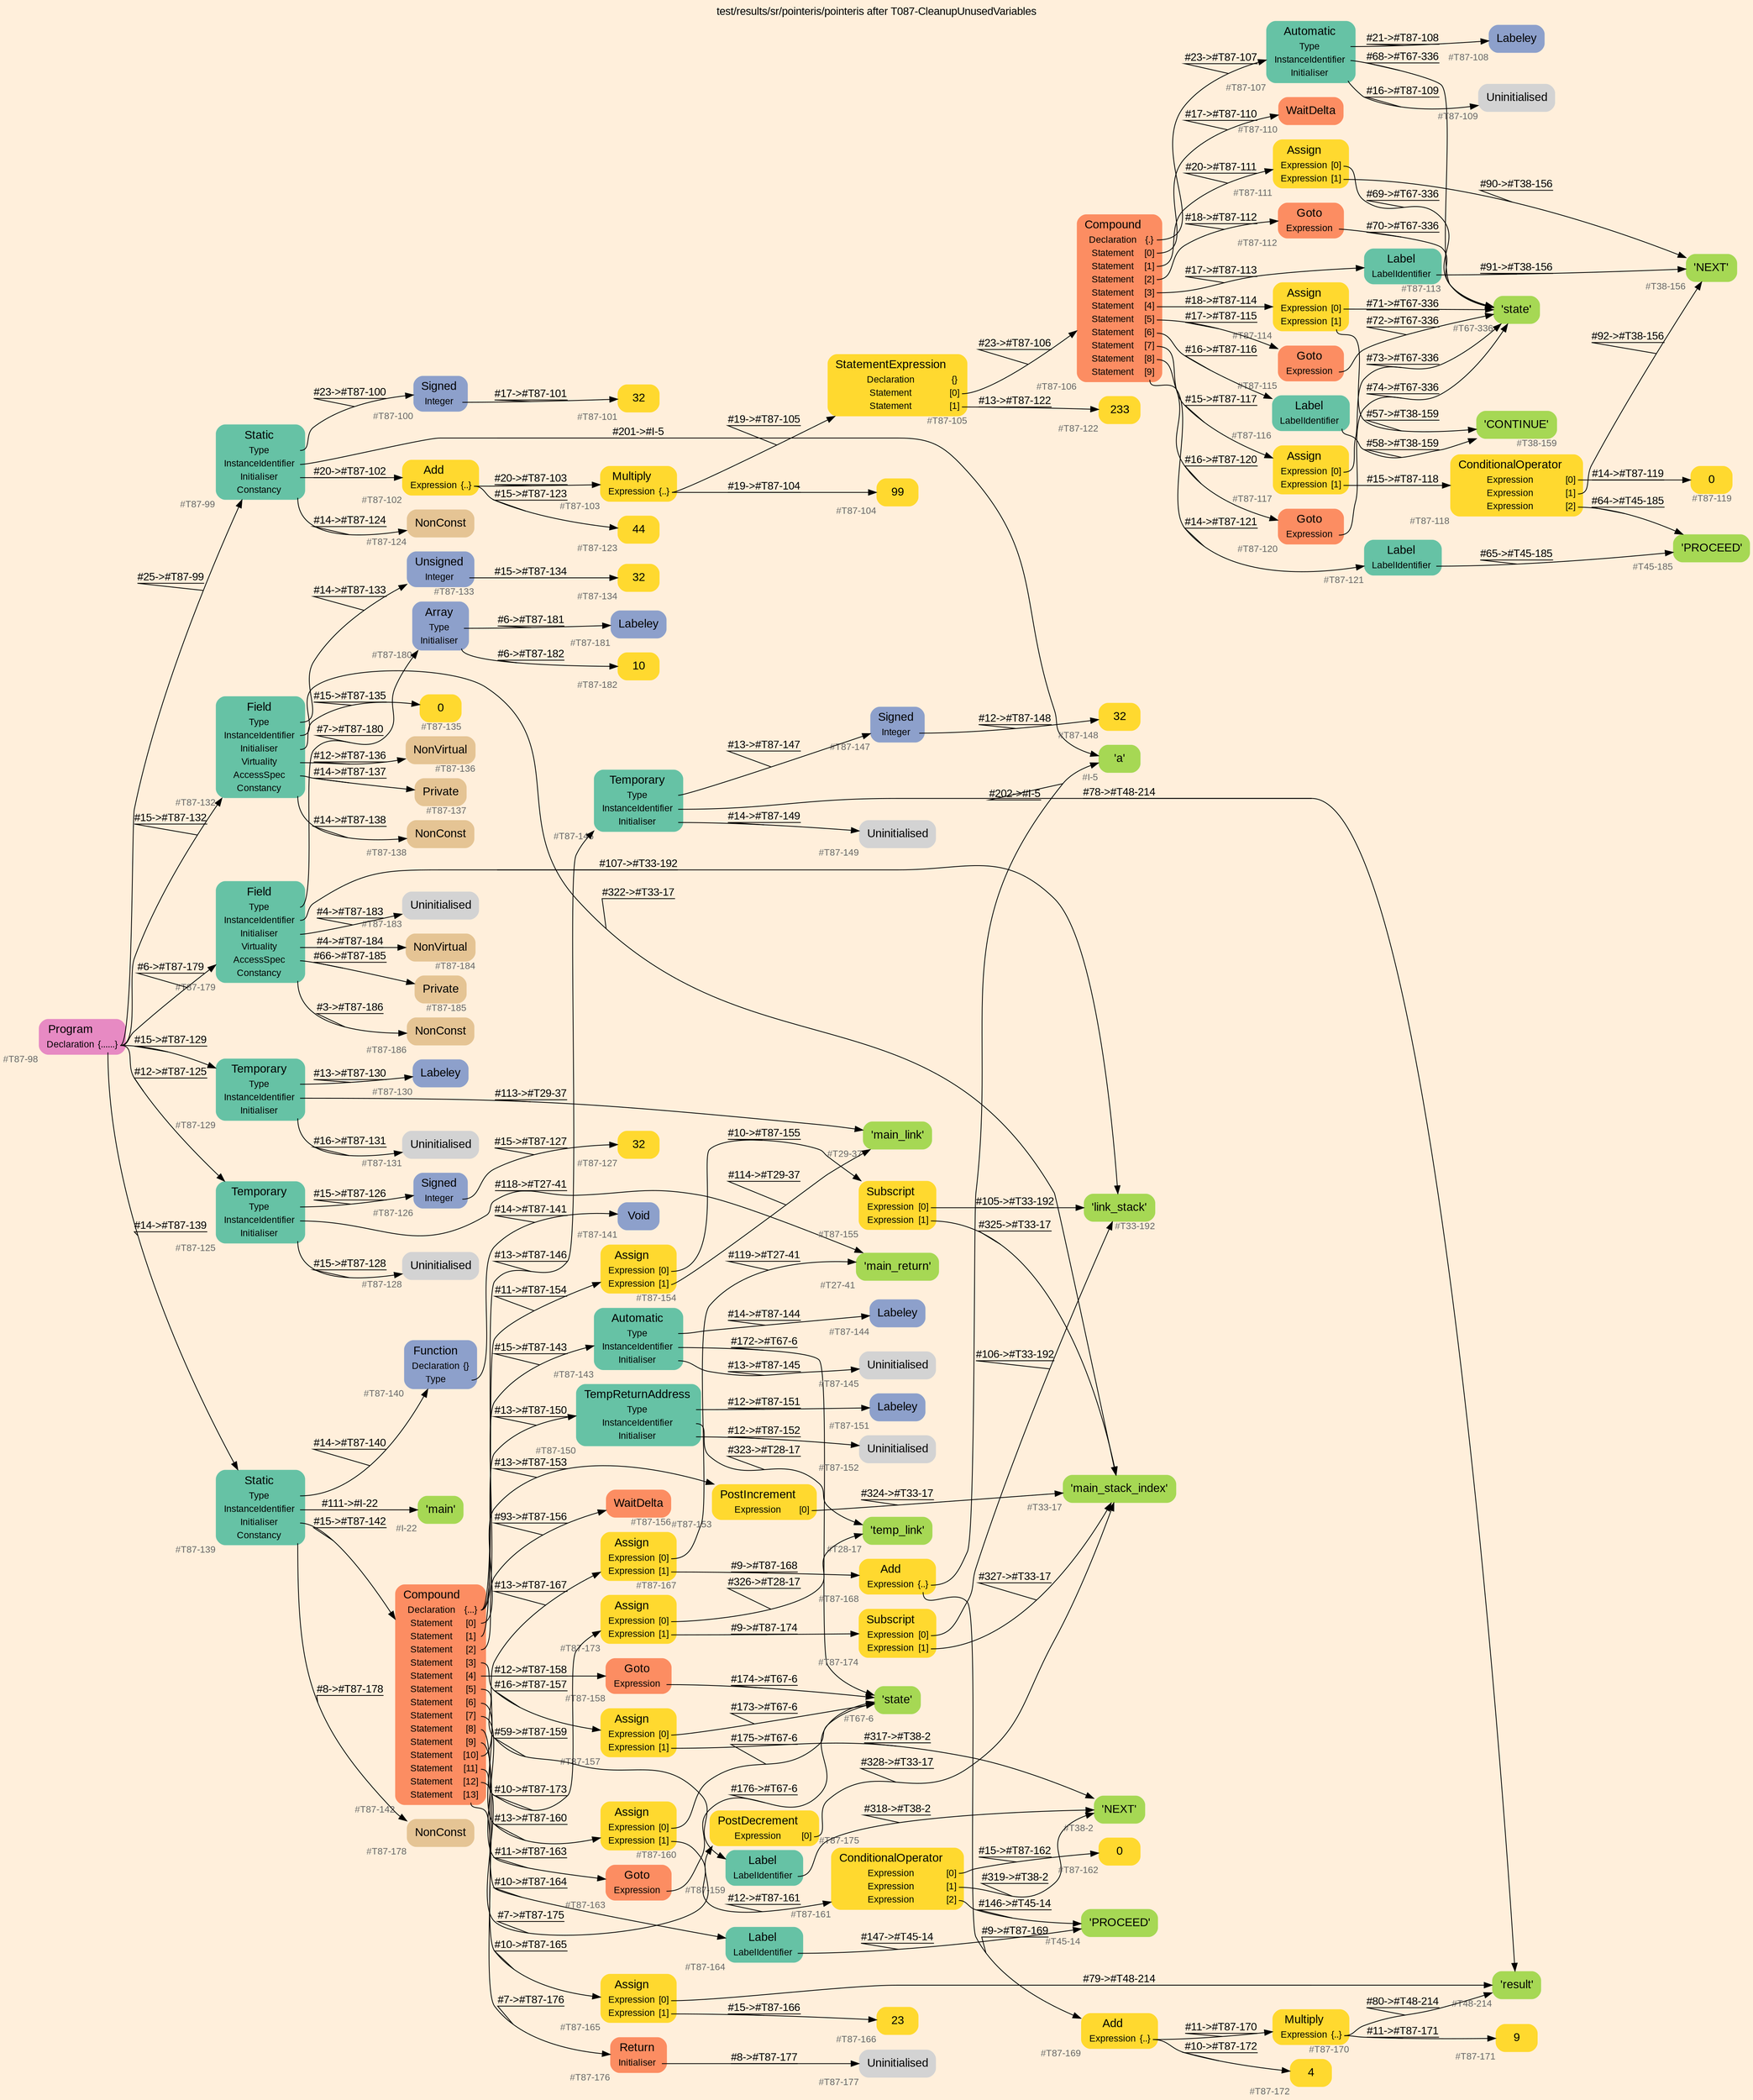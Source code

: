digraph "test/results/sr/pointeris/pointeris after T087-CleanupUnusedVariables" {
label = "test/results/sr/pointeris/pointeris after T087-CleanupUnusedVariables"
labelloc = t
graph [
    rankdir = "LR"
    ranksep = 0.3
    bgcolor = antiquewhite1
    color = black
    fontcolor = black
    fontname = "Arial"
];
node [
    fontname = "Arial"
];
edge [
    fontname = "Arial"
];

// -------------------- node figure --------------------
// -------- block #T87-98 ----------
"#T87-98" [
    fillcolor = "/set28/4"
    xlabel = "#T87-98"
    fontsize = "12"
    fontcolor = grey40
    shape = "plaintext"
    label = <<TABLE BORDER="0" CELLBORDER="0" CELLSPACING="0">
     <TR><TD><FONT COLOR="black" POINT-SIZE="15">Program</FONT></TD></TR>
     <TR><TD><FONT COLOR="black" POINT-SIZE="12">Declaration</FONT></TD><TD PORT="port0"><FONT COLOR="black" POINT-SIZE="12">{......}</FONT></TD></TR>
    </TABLE>>
    style = "rounded,filled"
];

// -------- block #T87-99 ----------
"#T87-99" [
    fillcolor = "/set28/1"
    xlabel = "#T87-99"
    fontsize = "12"
    fontcolor = grey40
    shape = "plaintext"
    label = <<TABLE BORDER="0" CELLBORDER="0" CELLSPACING="0">
     <TR><TD><FONT COLOR="black" POINT-SIZE="15">Static</FONT></TD></TR>
     <TR><TD><FONT COLOR="black" POINT-SIZE="12">Type</FONT></TD><TD PORT="port0"></TD></TR>
     <TR><TD><FONT COLOR="black" POINT-SIZE="12">InstanceIdentifier</FONT></TD><TD PORT="port1"></TD></TR>
     <TR><TD><FONT COLOR="black" POINT-SIZE="12">Initialiser</FONT></TD><TD PORT="port2"></TD></TR>
     <TR><TD><FONT COLOR="black" POINT-SIZE="12">Constancy</FONT></TD><TD PORT="port3"></TD></TR>
    </TABLE>>
    style = "rounded,filled"
];

// -------- block #T87-100 ----------
"#T87-100" [
    fillcolor = "/set28/3"
    xlabel = "#T87-100"
    fontsize = "12"
    fontcolor = grey40
    shape = "plaintext"
    label = <<TABLE BORDER="0" CELLBORDER="0" CELLSPACING="0">
     <TR><TD><FONT COLOR="black" POINT-SIZE="15">Signed</FONT></TD></TR>
     <TR><TD><FONT COLOR="black" POINT-SIZE="12">Integer</FONT></TD><TD PORT="port0"></TD></TR>
    </TABLE>>
    style = "rounded,filled"
];

// -------- block #T87-101 ----------
"#T87-101" [
    fillcolor = "/set28/6"
    xlabel = "#T87-101"
    fontsize = "12"
    fontcolor = grey40
    shape = "plaintext"
    label = <<TABLE BORDER="0" CELLBORDER="0" CELLSPACING="0">
     <TR><TD><FONT COLOR="black" POINT-SIZE="15">32</FONT></TD></TR>
    </TABLE>>
    style = "rounded,filled"
];

// -------- block #I-5 ----------
"#I-5" [
    fillcolor = "/set28/5"
    xlabel = "#I-5"
    fontsize = "12"
    fontcolor = grey40
    shape = "plaintext"
    label = <<TABLE BORDER="0" CELLBORDER="0" CELLSPACING="0">
     <TR><TD><FONT COLOR="black" POINT-SIZE="15">'a'</FONT></TD></TR>
    </TABLE>>
    style = "rounded,filled"
];

// -------- block #T87-102 ----------
"#T87-102" [
    fillcolor = "/set28/6"
    xlabel = "#T87-102"
    fontsize = "12"
    fontcolor = grey40
    shape = "plaintext"
    label = <<TABLE BORDER="0" CELLBORDER="0" CELLSPACING="0">
     <TR><TD><FONT COLOR="black" POINT-SIZE="15">Add</FONT></TD></TR>
     <TR><TD><FONT COLOR="black" POINT-SIZE="12">Expression</FONT></TD><TD PORT="port0"><FONT COLOR="black" POINT-SIZE="12">{..}</FONT></TD></TR>
    </TABLE>>
    style = "rounded,filled"
];

// -------- block #T87-103 ----------
"#T87-103" [
    fillcolor = "/set28/6"
    xlabel = "#T87-103"
    fontsize = "12"
    fontcolor = grey40
    shape = "plaintext"
    label = <<TABLE BORDER="0" CELLBORDER="0" CELLSPACING="0">
     <TR><TD><FONT COLOR="black" POINT-SIZE="15">Multiply</FONT></TD></TR>
     <TR><TD><FONT COLOR="black" POINT-SIZE="12">Expression</FONT></TD><TD PORT="port0"><FONT COLOR="black" POINT-SIZE="12">{..}</FONT></TD></TR>
    </TABLE>>
    style = "rounded,filled"
];

// -------- block #T87-104 ----------
"#T87-104" [
    fillcolor = "/set28/6"
    xlabel = "#T87-104"
    fontsize = "12"
    fontcolor = grey40
    shape = "plaintext"
    label = <<TABLE BORDER="0" CELLBORDER="0" CELLSPACING="0">
     <TR><TD><FONT COLOR="black" POINT-SIZE="15">99</FONT></TD></TR>
    </TABLE>>
    style = "rounded,filled"
];

// -------- block #T87-105 ----------
"#T87-105" [
    fillcolor = "/set28/6"
    xlabel = "#T87-105"
    fontsize = "12"
    fontcolor = grey40
    shape = "plaintext"
    label = <<TABLE BORDER="0" CELLBORDER="0" CELLSPACING="0">
     <TR><TD><FONT COLOR="black" POINT-SIZE="15">StatementExpression</FONT></TD></TR>
     <TR><TD><FONT COLOR="black" POINT-SIZE="12">Declaration</FONT></TD><TD PORT="port0"><FONT COLOR="black" POINT-SIZE="12">{}</FONT></TD></TR>
     <TR><TD><FONT COLOR="black" POINT-SIZE="12">Statement</FONT></TD><TD PORT="port1"><FONT COLOR="black" POINT-SIZE="12">[0]</FONT></TD></TR>
     <TR><TD><FONT COLOR="black" POINT-SIZE="12">Statement</FONT></TD><TD PORT="port2"><FONT COLOR="black" POINT-SIZE="12">[1]</FONT></TD></TR>
    </TABLE>>
    style = "rounded,filled"
];

// -------- block #T87-106 ----------
"#T87-106" [
    fillcolor = "/set28/2"
    xlabel = "#T87-106"
    fontsize = "12"
    fontcolor = grey40
    shape = "plaintext"
    label = <<TABLE BORDER="0" CELLBORDER="0" CELLSPACING="0">
     <TR><TD><FONT COLOR="black" POINT-SIZE="15">Compound</FONT></TD></TR>
     <TR><TD><FONT COLOR="black" POINT-SIZE="12">Declaration</FONT></TD><TD PORT="port0"><FONT COLOR="black" POINT-SIZE="12">{.}</FONT></TD></TR>
     <TR><TD><FONT COLOR="black" POINT-SIZE="12">Statement</FONT></TD><TD PORT="port1"><FONT COLOR="black" POINT-SIZE="12">[0]</FONT></TD></TR>
     <TR><TD><FONT COLOR="black" POINT-SIZE="12">Statement</FONT></TD><TD PORT="port2"><FONT COLOR="black" POINT-SIZE="12">[1]</FONT></TD></TR>
     <TR><TD><FONT COLOR="black" POINT-SIZE="12">Statement</FONT></TD><TD PORT="port3"><FONT COLOR="black" POINT-SIZE="12">[2]</FONT></TD></TR>
     <TR><TD><FONT COLOR="black" POINT-SIZE="12">Statement</FONT></TD><TD PORT="port4"><FONT COLOR="black" POINT-SIZE="12">[3]</FONT></TD></TR>
     <TR><TD><FONT COLOR="black" POINT-SIZE="12">Statement</FONT></TD><TD PORT="port5"><FONT COLOR="black" POINT-SIZE="12">[4]</FONT></TD></TR>
     <TR><TD><FONT COLOR="black" POINT-SIZE="12">Statement</FONT></TD><TD PORT="port6"><FONT COLOR="black" POINT-SIZE="12">[5]</FONT></TD></TR>
     <TR><TD><FONT COLOR="black" POINT-SIZE="12">Statement</FONT></TD><TD PORT="port7"><FONT COLOR="black" POINT-SIZE="12">[6]</FONT></TD></TR>
     <TR><TD><FONT COLOR="black" POINT-SIZE="12">Statement</FONT></TD><TD PORT="port8"><FONT COLOR="black" POINT-SIZE="12">[7]</FONT></TD></TR>
     <TR><TD><FONT COLOR="black" POINT-SIZE="12">Statement</FONT></TD><TD PORT="port9"><FONT COLOR="black" POINT-SIZE="12">[8]</FONT></TD></TR>
     <TR><TD><FONT COLOR="black" POINT-SIZE="12">Statement</FONT></TD><TD PORT="port10"><FONT COLOR="black" POINT-SIZE="12">[9]</FONT></TD></TR>
    </TABLE>>
    style = "rounded,filled"
];

// -------- block #T87-107 ----------
"#T87-107" [
    fillcolor = "/set28/1"
    xlabel = "#T87-107"
    fontsize = "12"
    fontcolor = grey40
    shape = "plaintext"
    label = <<TABLE BORDER="0" CELLBORDER="0" CELLSPACING="0">
     <TR><TD><FONT COLOR="black" POINT-SIZE="15">Automatic</FONT></TD></TR>
     <TR><TD><FONT COLOR="black" POINT-SIZE="12">Type</FONT></TD><TD PORT="port0"></TD></TR>
     <TR><TD><FONT COLOR="black" POINT-SIZE="12">InstanceIdentifier</FONT></TD><TD PORT="port1"></TD></TR>
     <TR><TD><FONT COLOR="black" POINT-SIZE="12">Initialiser</FONT></TD><TD PORT="port2"></TD></TR>
    </TABLE>>
    style = "rounded,filled"
];

// -------- block #T87-108 ----------
"#T87-108" [
    fillcolor = "/set28/3"
    xlabel = "#T87-108"
    fontsize = "12"
    fontcolor = grey40
    shape = "plaintext"
    label = <<TABLE BORDER="0" CELLBORDER="0" CELLSPACING="0">
     <TR><TD><FONT COLOR="black" POINT-SIZE="15">Labeley</FONT></TD></TR>
    </TABLE>>
    style = "rounded,filled"
];

// -------- block #T67-336 ----------
"#T67-336" [
    fillcolor = "/set28/5"
    xlabel = "#T67-336"
    fontsize = "12"
    fontcolor = grey40
    shape = "plaintext"
    label = <<TABLE BORDER="0" CELLBORDER="0" CELLSPACING="0">
     <TR><TD><FONT COLOR="black" POINT-SIZE="15">'state'</FONT></TD></TR>
    </TABLE>>
    style = "rounded,filled"
];

// -------- block #T87-109 ----------
"#T87-109" [
    xlabel = "#T87-109"
    fontsize = "12"
    fontcolor = grey40
    shape = "plaintext"
    label = <<TABLE BORDER="0" CELLBORDER="0" CELLSPACING="0">
     <TR><TD><FONT COLOR="black" POINT-SIZE="15">Uninitialised</FONT></TD></TR>
    </TABLE>>
    style = "rounded,filled"
];

// -------- block #T87-110 ----------
"#T87-110" [
    fillcolor = "/set28/2"
    xlabel = "#T87-110"
    fontsize = "12"
    fontcolor = grey40
    shape = "plaintext"
    label = <<TABLE BORDER="0" CELLBORDER="0" CELLSPACING="0">
     <TR><TD><FONT COLOR="black" POINT-SIZE="15">WaitDelta</FONT></TD></TR>
    </TABLE>>
    style = "rounded,filled"
];

// -------- block #T87-111 ----------
"#T87-111" [
    fillcolor = "/set28/6"
    xlabel = "#T87-111"
    fontsize = "12"
    fontcolor = grey40
    shape = "plaintext"
    label = <<TABLE BORDER="0" CELLBORDER="0" CELLSPACING="0">
     <TR><TD><FONT COLOR="black" POINT-SIZE="15">Assign</FONT></TD></TR>
     <TR><TD><FONT COLOR="black" POINT-SIZE="12">Expression</FONT></TD><TD PORT="port0"><FONT COLOR="black" POINT-SIZE="12">[0]</FONT></TD></TR>
     <TR><TD><FONT COLOR="black" POINT-SIZE="12">Expression</FONT></TD><TD PORT="port1"><FONT COLOR="black" POINT-SIZE="12">[1]</FONT></TD></TR>
    </TABLE>>
    style = "rounded,filled"
];

// -------- block #T38-156 ----------
"#T38-156" [
    fillcolor = "/set28/5"
    xlabel = "#T38-156"
    fontsize = "12"
    fontcolor = grey40
    shape = "plaintext"
    label = <<TABLE BORDER="0" CELLBORDER="0" CELLSPACING="0">
     <TR><TD><FONT COLOR="black" POINT-SIZE="15">'NEXT'</FONT></TD></TR>
    </TABLE>>
    style = "rounded,filled"
];

// -------- block #T87-112 ----------
"#T87-112" [
    fillcolor = "/set28/2"
    xlabel = "#T87-112"
    fontsize = "12"
    fontcolor = grey40
    shape = "plaintext"
    label = <<TABLE BORDER="0" CELLBORDER="0" CELLSPACING="0">
     <TR><TD><FONT COLOR="black" POINT-SIZE="15">Goto</FONT></TD></TR>
     <TR><TD><FONT COLOR="black" POINT-SIZE="12">Expression</FONT></TD><TD PORT="port0"></TD></TR>
    </TABLE>>
    style = "rounded,filled"
];

// -------- block #T87-113 ----------
"#T87-113" [
    fillcolor = "/set28/1"
    xlabel = "#T87-113"
    fontsize = "12"
    fontcolor = grey40
    shape = "plaintext"
    label = <<TABLE BORDER="0" CELLBORDER="0" CELLSPACING="0">
     <TR><TD><FONT COLOR="black" POINT-SIZE="15">Label</FONT></TD></TR>
     <TR><TD><FONT COLOR="black" POINT-SIZE="12">LabelIdentifier</FONT></TD><TD PORT="port0"></TD></TR>
    </TABLE>>
    style = "rounded,filled"
];

// -------- block #T87-114 ----------
"#T87-114" [
    fillcolor = "/set28/6"
    xlabel = "#T87-114"
    fontsize = "12"
    fontcolor = grey40
    shape = "plaintext"
    label = <<TABLE BORDER="0" CELLBORDER="0" CELLSPACING="0">
     <TR><TD><FONT COLOR="black" POINT-SIZE="15">Assign</FONT></TD></TR>
     <TR><TD><FONT COLOR="black" POINT-SIZE="12">Expression</FONT></TD><TD PORT="port0"><FONT COLOR="black" POINT-SIZE="12">[0]</FONT></TD></TR>
     <TR><TD><FONT COLOR="black" POINT-SIZE="12">Expression</FONT></TD><TD PORT="port1"><FONT COLOR="black" POINT-SIZE="12">[1]</FONT></TD></TR>
    </TABLE>>
    style = "rounded,filled"
];

// -------- block #T38-159 ----------
"#T38-159" [
    fillcolor = "/set28/5"
    xlabel = "#T38-159"
    fontsize = "12"
    fontcolor = grey40
    shape = "plaintext"
    label = <<TABLE BORDER="0" CELLBORDER="0" CELLSPACING="0">
     <TR><TD><FONT COLOR="black" POINT-SIZE="15">'CONTINUE'</FONT></TD></TR>
    </TABLE>>
    style = "rounded,filled"
];

// -------- block #T87-115 ----------
"#T87-115" [
    fillcolor = "/set28/2"
    xlabel = "#T87-115"
    fontsize = "12"
    fontcolor = grey40
    shape = "plaintext"
    label = <<TABLE BORDER="0" CELLBORDER="0" CELLSPACING="0">
     <TR><TD><FONT COLOR="black" POINT-SIZE="15">Goto</FONT></TD></TR>
     <TR><TD><FONT COLOR="black" POINT-SIZE="12">Expression</FONT></TD><TD PORT="port0"></TD></TR>
    </TABLE>>
    style = "rounded,filled"
];

// -------- block #T87-116 ----------
"#T87-116" [
    fillcolor = "/set28/1"
    xlabel = "#T87-116"
    fontsize = "12"
    fontcolor = grey40
    shape = "plaintext"
    label = <<TABLE BORDER="0" CELLBORDER="0" CELLSPACING="0">
     <TR><TD><FONT COLOR="black" POINT-SIZE="15">Label</FONT></TD></TR>
     <TR><TD><FONT COLOR="black" POINT-SIZE="12">LabelIdentifier</FONT></TD><TD PORT="port0"></TD></TR>
    </TABLE>>
    style = "rounded,filled"
];

// -------- block #T87-117 ----------
"#T87-117" [
    fillcolor = "/set28/6"
    xlabel = "#T87-117"
    fontsize = "12"
    fontcolor = grey40
    shape = "plaintext"
    label = <<TABLE BORDER="0" CELLBORDER="0" CELLSPACING="0">
     <TR><TD><FONT COLOR="black" POINT-SIZE="15">Assign</FONT></TD></TR>
     <TR><TD><FONT COLOR="black" POINT-SIZE="12">Expression</FONT></TD><TD PORT="port0"><FONT COLOR="black" POINT-SIZE="12">[0]</FONT></TD></TR>
     <TR><TD><FONT COLOR="black" POINT-SIZE="12">Expression</FONT></TD><TD PORT="port1"><FONT COLOR="black" POINT-SIZE="12">[1]</FONT></TD></TR>
    </TABLE>>
    style = "rounded,filled"
];

// -------- block #T87-118 ----------
"#T87-118" [
    fillcolor = "/set28/6"
    xlabel = "#T87-118"
    fontsize = "12"
    fontcolor = grey40
    shape = "plaintext"
    label = <<TABLE BORDER="0" CELLBORDER="0" CELLSPACING="0">
     <TR><TD><FONT COLOR="black" POINT-SIZE="15">ConditionalOperator</FONT></TD></TR>
     <TR><TD><FONT COLOR="black" POINT-SIZE="12">Expression</FONT></TD><TD PORT="port0"><FONT COLOR="black" POINT-SIZE="12">[0]</FONT></TD></TR>
     <TR><TD><FONT COLOR="black" POINT-SIZE="12">Expression</FONT></TD><TD PORT="port1"><FONT COLOR="black" POINT-SIZE="12">[1]</FONT></TD></TR>
     <TR><TD><FONT COLOR="black" POINT-SIZE="12">Expression</FONT></TD><TD PORT="port2"><FONT COLOR="black" POINT-SIZE="12">[2]</FONT></TD></TR>
    </TABLE>>
    style = "rounded,filled"
];

// -------- block #T87-119 ----------
"#T87-119" [
    fillcolor = "/set28/6"
    xlabel = "#T87-119"
    fontsize = "12"
    fontcolor = grey40
    shape = "plaintext"
    label = <<TABLE BORDER="0" CELLBORDER="0" CELLSPACING="0">
     <TR><TD><FONT COLOR="black" POINT-SIZE="15">0</FONT></TD></TR>
    </TABLE>>
    style = "rounded,filled"
];

// -------- block #T45-185 ----------
"#T45-185" [
    fillcolor = "/set28/5"
    xlabel = "#T45-185"
    fontsize = "12"
    fontcolor = grey40
    shape = "plaintext"
    label = <<TABLE BORDER="0" CELLBORDER="0" CELLSPACING="0">
     <TR><TD><FONT COLOR="black" POINT-SIZE="15">'PROCEED'</FONT></TD></TR>
    </TABLE>>
    style = "rounded,filled"
];

// -------- block #T87-120 ----------
"#T87-120" [
    fillcolor = "/set28/2"
    xlabel = "#T87-120"
    fontsize = "12"
    fontcolor = grey40
    shape = "plaintext"
    label = <<TABLE BORDER="0" CELLBORDER="0" CELLSPACING="0">
     <TR><TD><FONT COLOR="black" POINT-SIZE="15">Goto</FONT></TD></TR>
     <TR><TD><FONT COLOR="black" POINT-SIZE="12">Expression</FONT></TD><TD PORT="port0"></TD></TR>
    </TABLE>>
    style = "rounded,filled"
];

// -------- block #T87-121 ----------
"#T87-121" [
    fillcolor = "/set28/1"
    xlabel = "#T87-121"
    fontsize = "12"
    fontcolor = grey40
    shape = "plaintext"
    label = <<TABLE BORDER="0" CELLBORDER="0" CELLSPACING="0">
     <TR><TD><FONT COLOR="black" POINT-SIZE="15">Label</FONT></TD></TR>
     <TR><TD><FONT COLOR="black" POINT-SIZE="12">LabelIdentifier</FONT></TD><TD PORT="port0"></TD></TR>
    </TABLE>>
    style = "rounded,filled"
];

// -------- block #T87-122 ----------
"#T87-122" [
    fillcolor = "/set28/6"
    xlabel = "#T87-122"
    fontsize = "12"
    fontcolor = grey40
    shape = "plaintext"
    label = <<TABLE BORDER="0" CELLBORDER="0" CELLSPACING="0">
     <TR><TD><FONT COLOR="black" POINT-SIZE="15">233</FONT></TD></TR>
    </TABLE>>
    style = "rounded,filled"
];

// -------- block #T87-123 ----------
"#T87-123" [
    fillcolor = "/set28/6"
    xlabel = "#T87-123"
    fontsize = "12"
    fontcolor = grey40
    shape = "plaintext"
    label = <<TABLE BORDER="0" CELLBORDER="0" CELLSPACING="0">
     <TR><TD><FONT COLOR="black" POINT-SIZE="15">44</FONT></TD></TR>
    </TABLE>>
    style = "rounded,filled"
];

// -------- block #T87-124 ----------
"#T87-124" [
    fillcolor = "/set28/7"
    xlabel = "#T87-124"
    fontsize = "12"
    fontcolor = grey40
    shape = "plaintext"
    label = <<TABLE BORDER="0" CELLBORDER="0" CELLSPACING="0">
     <TR><TD><FONT COLOR="black" POINT-SIZE="15">NonConst</FONT></TD></TR>
    </TABLE>>
    style = "rounded,filled"
];

// -------- block #T87-125 ----------
"#T87-125" [
    fillcolor = "/set28/1"
    xlabel = "#T87-125"
    fontsize = "12"
    fontcolor = grey40
    shape = "plaintext"
    label = <<TABLE BORDER="0" CELLBORDER="0" CELLSPACING="0">
     <TR><TD><FONT COLOR="black" POINT-SIZE="15">Temporary</FONT></TD></TR>
     <TR><TD><FONT COLOR="black" POINT-SIZE="12">Type</FONT></TD><TD PORT="port0"></TD></TR>
     <TR><TD><FONT COLOR="black" POINT-SIZE="12">InstanceIdentifier</FONT></TD><TD PORT="port1"></TD></TR>
     <TR><TD><FONT COLOR="black" POINT-SIZE="12">Initialiser</FONT></TD><TD PORT="port2"></TD></TR>
    </TABLE>>
    style = "rounded,filled"
];

// -------- block #T87-126 ----------
"#T87-126" [
    fillcolor = "/set28/3"
    xlabel = "#T87-126"
    fontsize = "12"
    fontcolor = grey40
    shape = "plaintext"
    label = <<TABLE BORDER="0" CELLBORDER="0" CELLSPACING="0">
     <TR><TD><FONT COLOR="black" POINT-SIZE="15">Signed</FONT></TD></TR>
     <TR><TD><FONT COLOR="black" POINT-SIZE="12">Integer</FONT></TD><TD PORT="port0"></TD></TR>
    </TABLE>>
    style = "rounded,filled"
];

// -------- block #T87-127 ----------
"#T87-127" [
    fillcolor = "/set28/6"
    xlabel = "#T87-127"
    fontsize = "12"
    fontcolor = grey40
    shape = "plaintext"
    label = <<TABLE BORDER="0" CELLBORDER="0" CELLSPACING="0">
     <TR><TD><FONT COLOR="black" POINT-SIZE="15">32</FONT></TD></TR>
    </TABLE>>
    style = "rounded,filled"
];

// -------- block #T27-41 ----------
"#T27-41" [
    fillcolor = "/set28/5"
    xlabel = "#T27-41"
    fontsize = "12"
    fontcolor = grey40
    shape = "plaintext"
    label = <<TABLE BORDER="0" CELLBORDER="0" CELLSPACING="0">
     <TR><TD><FONT COLOR="black" POINT-SIZE="15">'main_return'</FONT></TD></TR>
    </TABLE>>
    style = "rounded,filled"
];

// -------- block #T87-128 ----------
"#T87-128" [
    xlabel = "#T87-128"
    fontsize = "12"
    fontcolor = grey40
    shape = "plaintext"
    label = <<TABLE BORDER="0" CELLBORDER="0" CELLSPACING="0">
     <TR><TD><FONT COLOR="black" POINT-SIZE="15">Uninitialised</FONT></TD></TR>
    </TABLE>>
    style = "rounded,filled"
];

// -------- block #T87-129 ----------
"#T87-129" [
    fillcolor = "/set28/1"
    xlabel = "#T87-129"
    fontsize = "12"
    fontcolor = grey40
    shape = "plaintext"
    label = <<TABLE BORDER="0" CELLBORDER="0" CELLSPACING="0">
     <TR><TD><FONT COLOR="black" POINT-SIZE="15">Temporary</FONT></TD></TR>
     <TR><TD><FONT COLOR="black" POINT-SIZE="12">Type</FONT></TD><TD PORT="port0"></TD></TR>
     <TR><TD><FONT COLOR="black" POINT-SIZE="12">InstanceIdentifier</FONT></TD><TD PORT="port1"></TD></TR>
     <TR><TD><FONT COLOR="black" POINT-SIZE="12">Initialiser</FONT></TD><TD PORT="port2"></TD></TR>
    </TABLE>>
    style = "rounded,filled"
];

// -------- block #T87-130 ----------
"#T87-130" [
    fillcolor = "/set28/3"
    xlabel = "#T87-130"
    fontsize = "12"
    fontcolor = grey40
    shape = "plaintext"
    label = <<TABLE BORDER="0" CELLBORDER="0" CELLSPACING="0">
     <TR><TD><FONT COLOR="black" POINT-SIZE="15">Labeley</FONT></TD></TR>
    </TABLE>>
    style = "rounded,filled"
];

// -------- block #T29-37 ----------
"#T29-37" [
    fillcolor = "/set28/5"
    xlabel = "#T29-37"
    fontsize = "12"
    fontcolor = grey40
    shape = "plaintext"
    label = <<TABLE BORDER="0" CELLBORDER="0" CELLSPACING="0">
     <TR><TD><FONT COLOR="black" POINT-SIZE="15">'main_link'</FONT></TD></TR>
    </TABLE>>
    style = "rounded,filled"
];

// -------- block #T87-131 ----------
"#T87-131" [
    xlabel = "#T87-131"
    fontsize = "12"
    fontcolor = grey40
    shape = "plaintext"
    label = <<TABLE BORDER="0" CELLBORDER="0" CELLSPACING="0">
     <TR><TD><FONT COLOR="black" POINT-SIZE="15">Uninitialised</FONT></TD></TR>
    </TABLE>>
    style = "rounded,filled"
];

// -------- block #T87-132 ----------
"#T87-132" [
    fillcolor = "/set28/1"
    xlabel = "#T87-132"
    fontsize = "12"
    fontcolor = grey40
    shape = "plaintext"
    label = <<TABLE BORDER="0" CELLBORDER="0" CELLSPACING="0">
     <TR><TD><FONT COLOR="black" POINT-SIZE="15">Field</FONT></TD></TR>
     <TR><TD><FONT COLOR="black" POINT-SIZE="12">Type</FONT></TD><TD PORT="port0"></TD></TR>
     <TR><TD><FONT COLOR="black" POINT-SIZE="12">InstanceIdentifier</FONT></TD><TD PORT="port1"></TD></TR>
     <TR><TD><FONT COLOR="black" POINT-SIZE="12">Initialiser</FONT></TD><TD PORT="port2"></TD></TR>
     <TR><TD><FONT COLOR="black" POINT-SIZE="12">Virtuality</FONT></TD><TD PORT="port3"></TD></TR>
     <TR><TD><FONT COLOR="black" POINT-SIZE="12">AccessSpec</FONT></TD><TD PORT="port4"></TD></TR>
     <TR><TD><FONT COLOR="black" POINT-SIZE="12">Constancy</FONT></TD><TD PORT="port5"></TD></TR>
    </TABLE>>
    style = "rounded,filled"
];

// -------- block #T87-133 ----------
"#T87-133" [
    fillcolor = "/set28/3"
    xlabel = "#T87-133"
    fontsize = "12"
    fontcolor = grey40
    shape = "plaintext"
    label = <<TABLE BORDER="0" CELLBORDER="0" CELLSPACING="0">
     <TR><TD><FONT COLOR="black" POINT-SIZE="15">Unsigned</FONT></TD></TR>
     <TR><TD><FONT COLOR="black" POINT-SIZE="12">Integer</FONT></TD><TD PORT="port0"></TD></TR>
    </TABLE>>
    style = "rounded,filled"
];

// -------- block #T87-134 ----------
"#T87-134" [
    fillcolor = "/set28/6"
    xlabel = "#T87-134"
    fontsize = "12"
    fontcolor = grey40
    shape = "plaintext"
    label = <<TABLE BORDER="0" CELLBORDER="0" CELLSPACING="0">
     <TR><TD><FONT COLOR="black" POINT-SIZE="15">32</FONT></TD></TR>
    </TABLE>>
    style = "rounded,filled"
];

// -------- block #T33-17 ----------
"#T33-17" [
    fillcolor = "/set28/5"
    xlabel = "#T33-17"
    fontsize = "12"
    fontcolor = grey40
    shape = "plaintext"
    label = <<TABLE BORDER="0" CELLBORDER="0" CELLSPACING="0">
     <TR><TD><FONT COLOR="black" POINT-SIZE="15">'main_stack_index'</FONT></TD></TR>
    </TABLE>>
    style = "rounded,filled"
];

// -------- block #T87-135 ----------
"#T87-135" [
    fillcolor = "/set28/6"
    xlabel = "#T87-135"
    fontsize = "12"
    fontcolor = grey40
    shape = "plaintext"
    label = <<TABLE BORDER="0" CELLBORDER="0" CELLSPACING="0">
     <TR><TD><FONT COLOR="black" POINT-SIZE="15">0</FONT></TD></TR>
    </TABLE>>
    style = "rounded,filled"
];

// -------- block #T87-136 ----------
"#T87-136" [
    fillcolor = "/set28/7"
    xlabel = "#T87-136"
    fontsize = "12"
    fontcolor = grey40
    shape = "plaintext"
    label = <<TABLE BORDER="0" CELLBORDER="0" CELLSPACING="0">
     <TR><TD><FONT COLOR="black" POINT-SIZE="15">NonVirtual</FONT></TD></TR>
    </TABLE>>
    style = "rounded,filled"
];

// -------- block #T87-137 ----------
"#T87-137" [
    fillcolor = "/set28/7"
    xlabel = "#T87-137"
    fontsize = "12"
    fontcolor = grey40
    shape = "plaintext"
    label = <<TABLE BORDER="0" CELLBORDER="0" CELLSPACING="0">
     <TR><TD><FONT COLOR="black" POINT-SIZE="15">Private</FONT></TD></TR>
    </TABLE>>
    style = "rounded,filled"
];

// -------- block #T87-138 ----------
"#T87-138" [
    fillcolor = "/set28/7"
    xlabel = "#T87-138"
    fontsize = "12"
    fontcolor = grey40
    shape = "plaintext"
    label = <<TABLE BORDER="0" CELLBORDER="0" CELLSPACING="0">
     <TR><TD><FONT COLOR="black" POINT-SIZE="15">NonConst</FONT></TD></TR>
    </TABLE>>
    style = "rounded,filled"
];

// -------- block #T87-139 ----------
"#T87-139" [
    fillcolor = "/set28/1"
    xlabel = "#T87-139"
    fontsize = "12"
    fontcolor = grey40
    shape = "plaintext"
    label = <<TABLE BORDER="0" CELLBORDER="0" CELLSPACING="0">
     <TR><TD><FONT COLOR="black" POINT-SIZE="15">Static</FONT></TD></TR>
     <TR><TD><FONT COLOR="black" POINT-SIZE="12">Type</FONT></TD><TD PORT="port0"></TD></TR>
     <TR><TD><FONT COLOR="black" POINT-SIZE="12">InstanceIdentifier</FONT></TD><TD PORT="port1"></TD></TR>
     <TR><TD><FONT COLOR="black" POINT-SIZE="12">Initialiser</FONT></TD><TD PORT="port2"></TD></TR>
     <TR><TD><FONT COLOR="black" POINT-SIZE="12">Constancy</FONT></TD><TD PORT="port3"></TD></TR>
    </TABLE>>
    style = "rounded,filled"
];

// -------- block #T87-140 ----------
"#T87-140" [
    fillcolor = "/set28/3"
    xlabel = "#T87-140"
    fontsize = "12"
    fontcolor = grey40
    shape = "plaintext"
    label = <<TABLE BORDER="0" CELLBORDER="0" CELLSPACING="0">
     <TR><TD><FONT COLOR="black" POINT-SIZE="15">Function</FONT></TD></TR>
     <TR><TD><FONT COLOR="black" POINT-SIZE="12">Declaration</FONT></TD><TD PORT="port0"><FONT COLOR="black" POINT-SIZE="12">{}</FONT></TD></TR>
     <TR><TD><FONT COLOR="black" POINT-SIZE="12">Type</FONT></TD><TD PORT="port1"></TD></TR>
    </TABLE>>
    style = "rounded,filled"
];

// -------- block #T87-141 ----------
"#T87-141" [
    fillcolor = "/set28/3"
    xlabel = "#T87-141"
    fontsize = "12"
    fontcolor = grey40
    shape = "plaintext"
    label = <<TABLE BORDER="0" CELLBORDER="0" CELLSPACING="0">
     <TR><TD><FONT COLOR="black" POINT-SIZE="15">Void</FONT></TD></TR>
    </TABLE>>
    style = "rounded,filled"
];

// -------- block #I-22 ----------
"#I-22" [
    fillcolor = "/set28/5"
    xlabel = "#I-22"
    fontsize = "12"
    fontcolor = grey40
    shape = "plaintext"
    label = <<TABLE BORDER="0" CELLBORDER="0" CELLSPACING="0">
     <TR><TD><FONT COLOR="black" POINT-SIZE="15">'main'</FONT></TD></TR>
    </TABLE>>
    style = "rounded,filled"
];

// -------- block #T87-142 ----------
"#T87-142" [
    fillcolor = "/set28/2"
    xlabel = "#T87-142"
    fontsize = "12"
    fontcolor = grey40
    shape = "plaintext"
    label = <<TABLE BORDER="0" CELLBORDER="0" CELLSPACING="0">
     <TR><TD><FONT COLOR="black" POINT-SIZE="15">Compound</FONT></TD></TR>
     <TR><TD><FONT COLOR="black" POINT-SIZE="12">Declaration</FONT></TD><TD PORT="port0"><FONT COLOR="black" POINT-SIZE="12">{...}</FONT></TD></TR>
     <TR><TD><FONT COLOR="black" POINT-SIZE="12">Statement</FONT></TD><TD PORT="port1"><FONT COLOR="black" POINT-SIZE="12">[0]</FONT></TD></TR>
     <TR><TD><FONT COLOR="black" POINT-SIZE="12">Statement</FONT></TD><TD PORT="port2"><FONT COLOR="black" POINT-SIZE="12">[1]</FONT></TD></TR>
     <TR><TD><FONT COLOR="black" POINT-SIZE="12">Statement</FONT></TD><TD PORT="port3"><FONT COLOR="black" POINT-SIZE="12">[2]</FONT></TD></TR>
     <TR><TD><FONT COLOR="black" POINT-SIZE="12">Statement</FONT></TD><TD PORT="port4"><FONT COLOR="black" POINT-SIZE="12">[3]</FONT></TD></TR>
     <TR><TD><FONT COLOR="black" POINT-SIZE="12">Statement</FONT></TD><TD PORT="port5"><FONT COLOR="black" POINT-SIZE="12">[4]</FONT></TD></TR>
     <TR><TD><FONT COLOR="black" POINT-SIZE="12">Statement</FONT></TD><TD PORT="port6"><FONT COLOR="black" POINT-SIZE="12">[5]</FONT></TD></TR>
     <TR><TD><FONT COLOR="black" POINT-SIZE="12">Statement</FONT></TD><TD PORT="port7"><FONT COLOR="black" POINT-SIZE="12">[6]</FONT></TD></TR>
     <TR><TD><FONT COLOR="black" POINT-SIZE="12">Statement</FONT></TD><TD PORT="port8"><FONT COLOR="black" POINT-SIZE="12">[7]</FONT></TD></TR>
     <TR><TD><FONT COLOR="black" POINT-SIZE="12">Statement</FONT></TD><TD PORT="port9"><FONT COLOR="black" POINT-SIZE="12">[8]</FONT></TD></TR>
     <TR><TD><FONT COLOR="black" POINT-SIZE="12">Statement</FONT></TD><TD PORT="port10"><FONT COLOR="black" POINT-SIZE="12">[9]</FONT></TD></TR>
     <TR><TD><FONT COLOR="black" POINT-SIZE="12">Statement</FONT></TD><TD PORT="port11"><FONT COLOR="black" POINT-SIZE="12">[10]</FONT></TD></TR>
     <TR><TD><FONT COLOR="black" POINT-SIZE="12">Statement</FONT></TD><TD PORT="port12"><FONT COLOR="black" POINT-SIZE="12">[11]</FONT></TD></TR>
     <TR><TD><FONT COLOR="black" POINT-SIZE="12">Statement</FONT></TD><TD PORT="port13"><FONT COLOR="black" POINT-SIZE="12">[12]</FONT></TD></TR>
     <TR><TD><FONT COLOR="black" POINT-SIZE="12">Statement</FONT></TD><TD PORT="port14"><FONT COLOR="black" POINT-SIZE="12">[13]</FONT></TD></TR>
    </TABLE>>
    style = "rounded,filled"
];

// -------- block #T87-143 ----------
"#T87-143" [
    fillcolor = "/set28/1"
    xlabel = "#T87-143"
    fontsize = "12"
    fontcolor = grey40
    shape = "plaintext"
    label = <<TABLE BORDER="0" CELLBORDER="0" CELLSPACING="0">
     <TR><TD><FONT COLOR="black" POINT-SIZE="15">Automatic</FONT></TD></TR>
     <TR><TD><FONT COLOR="black" POINT-SIZE="12">Type</FONT></TD><TD PORT="port0"></TD></TR>
     <TR><TD><FONT COLOR="black" POINT-SIZE="12">InstanceIdentifier</FONT></TD><TD PORT="port1"></TD></TR>
     <TR><TD><FONT COLOR="black" POINT-SIZE="12">Initialiser</FONT></TD><TD PORT="port2"></TD></TR>
    </TABLE>>
    style = "rounded,filled"
];

// -------- block #T87-144 ----------
"#T87-144" [
    fillcolor = "/set28/3"
    xlabel = "#T87-144"
    fontsize = "12"
    fontcolor = grey40
    shape = "plaintext"
    label = <<TABLE BORDER="0" CELLBORDER="0" CELLSPACING="0">
     <TR><TD><FONT COLOR="black" POINT-SIZE="15">Labeley</FONT></TD></TR>
    </TABLE>>
    style = "rounded,filled"
];

// -------- block #T67-6 ----------
"#T67-6" [
    fillcolor = "/set28/5"
    xlabel = "#T67-6"
    fontsize = "12"
    fontcolor = grey40
    shape = "plaintext"
    label = <<TABLE BORDER="0" CELLBORDER="0" CELLSPACING="0">
     <TR><TD><FONT COLOR="black" POINT-SIZE="15">'state'</FONT></TD></TR>
    </TABLE>>
    style = "rounded,filled"
];

// -------- block #T87-145 ----------
"#T87-145" [
    xlabel = "#T87-145"
    fontsize = "12"
    fontcolor = grey40
    shape = "plaintext"
    label = <<TABLE BORDER="0" CELLBORDER="0" CELLSPACING="0">
     <TR><TD><FONT COLOR="black" POINT-SIZE="15">Uninitialised</FONT></TD></TR>
    </TABLE>>
    style = "rounded,filled"
];

// -------- block #T87-146 ----------
"#T87-146" [
    fillcolor = "/set28/1"
    xlabel = "#T87-146"
    fontsize = "12"
    fontcolor = grey40
    shape = "plaintext"
    label = <<TABLE BORDER="0" CELLBORDER="0" CELLSPACING="0">
     <TR><TD><FONT COLOR="black" POINT-SIZE="15">Temporary</FONT></TD></TR>
     <TR><TD><FONT COLOR="black" POINT-SIZE="12">Type</FONT></TD><TD PORT="port0"></TD></TR>
     <TR><TD><FONT COLOR="black" POINT-SIZE="12">InstanceIdentifier</FONT></TD><TD PORT="port1"></TD></TR>
     <TR><TD><FONT COLOR="black" POINT-SIZE="12">Initialiser</FONT></TD><TD PORT="port2"></TD></TR>
    </TABLE>>
    style = "rounded,filled"
];

// -------- block #T87-147 ----------
"#T87-147" [
    fillcolor = "/set28/3"
    xlabel = "#T87-147"
    fontsize = "12"
    fontcolor = grey40
    shape = "plaintext"
    label = <<TABLE BORDER="0" CELLBORDER="0" CELLSPACING="0">
     <TR><TD><FONT COLOR="black" POINT-SIZE="15">Signed</FONT></TD></TR>
     <TR><TD><FONT COLOR="black" POINT-SIZE="12">Integer</FONT></TD><TD PORT="port0"></TD></TR>
    </TABLE>>
    style = "rounded,filled"
];

// -------- block #T87-148 ----------
"#T87-148" [
    fillcolor = "/set28/6"
    xlabel = "#T87-148"
    fontsize = "12"
    fontcolor = grey40
    shape = "plaintext"
    label = <<TABLE BORDER="0" CELLBORDER="0" CELLSPACING="0">
     <TR><TD><FONT COLOR="black" POINT-SIZE="15">32</FONT></TD></TR>
    </TABLE>>
    style = "rounded,filled"
];

// -------- block #T48-214 ----------
"#T48-214" [
    fillcolor = "/set28/5"
    xlabel = "#T48-214"
    fontsize = "12"
    fontcolor = grey40
    shape = "plaintext"
    label = <<TABLE BORDER="0" CELLBORDER="0" CELLSPACING="0">
     <TR><TD><FONT COLOR="black" POINT-SIZE="15">'result'</FONT></TD></TR>
    </TABLE>>
    style = "rounded,filled"
];

// -------- block #T87-149 ----------
"#T87-149" [
    xlabel = "#T87-149"
    fontsize = "12"
    fontcolor = grey40
    shape = "plaintext"
    label = <<TABLE BORDER="0" CELLBORDER="0" CELLSPACING="0">
     <TR><TD><FONT COLOR="black" POINT-SIZE="15">Uninitialised</FONT></TD></TR>
    </TABLE>>
    style = "rounded,filled"
];

// -------- block #T87-150 ----------
"#T87-150" [
    fillcolor = "/set28/1"
    xlabel = "#T87-150"
    fontsize = "12"
    fontcolor = grey40
    shape = "plaintext"
    label = <<TABLE BORDER="0" CELLBORDER="0" CELLSPACING="0">
     <TR><TD><FONT COLOR="black" POINT-SIZE="15">TempReturnAddress</FONT></TD></TR>
     <TR><TD><FONT COLOR="black" POINT-SIZE="12">Type</FONT></TD><TD PORT="port0"></TD></TR>
     <TR><TD><FONT COLOR="black" POINT-SIZE="12">InstanceIdentifier</FONT></TD><TD PORT="port1"></TD></TR>
     <TR><TD><FONT COLOR="black" POINT-SIZE="12">Initialiser</FONT></TD><TD PORT="port2"></TD></TR>
    </TABLE>>
    style = "rounded,filled"
];

// -------- block #T87-151 ----------
"#T87-151" [
    fillcolor = "/set28/3"
    xlabel = "#T87-151"
    fontsize = "12"
    fontcolor = grey40
    shape = "plaintext"
    label = <<TABLE BORDER="0" CELLBORDER="0" CELLSPACING="0">
     <TR><TD><FONT COLOR="black" POINT-SIZE="15">Labeley</FONT></TD></TR>
    </TABLE>>
    style = "rounded,filled"
];

// -------- block #T28-17 ----------
"#T28-17" [
    fillcolor = "/set28/5"
    xlabel = "#T28-17"
    fontsize = "12"
    fontcolor = grey40
    shape = "plaintext"
    label = <<TABLE BORDER="0" CELLBORDER="0" CELLSPACING="0">
     <TR><TD><FONT COLOR="black" POINT-SIZE="15">'temp_link'</FONT></TD></TR>
    </TABLE>>
    style = "rounded,filled"
];

// -------- block #T87-152 ----------
"#T87-152" [
    xlabel = "#T87-152"
    fontsize = "12"
    fontcolor = grey40
    shape = "plaintext"
    label = <<TABLE BORDER="0" CELLBORDER="0" CELLSPACING="0">
     <TR><TD><FONT COLOR="black" POINT-SIZE="15">Uninitialised</FONT></TD></TR>
    </TABLE>>
    style = "rounded,filled"
];

// -------- block #T87-153 ----------
"#T87-153" [
    fillcolor = "/set28/6"
    xlabel = "#T87-153"
    fontsize = "12"
    fontcolor = grey40
    shape = "plaintext"
    label = <<TABLE BORDER="0" CELLBORDER="0" CELLSPACING="0">
     <TR><TD><FONT COLOR="black" POINT-SIZE="15">PostIncrement</FONT></TD></TR>
     <TR><TD><FONT COLOR="black" POINT-SIZE="12">Expression</FONT></TD><TD PORT="port0"><FONT COLOR="black" POINT-SIZE="12">[0]</FONT></TD></TR>
    </TABLE>>
    style = "rounded,filled"
];

// -------- block #T87-154 ----------
"#T87-154" [
    fillcolor = "/set28/6"
    xlabel = "#T87-154"
    fontsize = "12"
    fontcolor = grey40
    shape = "plaintext"
    label = <<TABLE BORDER="0" CELLBORDER="0" CELLSPACING="0">
     <TR><TD><FONT COLOR="black" POINT-SIZE="15">Assign</FONT></TD></TR>
     <TR><TD><FONT COLOR="black" POINT-SIZE="12">Expression</FONT></TD><TD PORT="port0"><FONT COLOR="black" POINT-SIZE="12">[0]</FONT></TD></TR>
     <TR><TD><FONT COLOR="black" POINT-SIZE="12">Expression</FONT></TD><TD PORT="port1"><FONT COLOR="black" POINT-SIZE="12">[1]</FONT></TD></TR>
    </TABLE>>
    style = "rounded,filled"
];

// -------- block #T87-155 ----------
"#T87-155" [
    fillcolor = "/set28/6"
    xlabel = "#T87-155"
    fontsize = "12"
    fontcolor = grey40
    shape = "plaintext"
    label = <<TABLE BORDER="0" CELLBORDER="0" CELLSPACING="0">
     <TR><TD><FONT COLOR="black" POINT-SIZE="15">Subscript</FONT></TD></TR>
     <TR><TD><FONT COLOR="black" POINT-SIZE="12">Expression</FONT></TD><TD PORT="port0"><FONT COLOR="black" POINT-SIZE="12">[0]</FONT></TD></TR>
     <TR><TD><FONT COLOR="black" POINT-SIZE="12">Expression</FONT></TD><TD PORT="port1"><FONT COLOR="black" POINT-SIZE="12">[1]</FONT></TD></TR>
    </TABLE>>
    style = "rounded,filled"
];

// -------- block #T33-192 ----------
"#T33-192" [
    fillcolor = "/set28/5"
    xlabel = "#T33-192"
    fontsize = "12"
    fontcolor = grey40
    shape = "plaintext"
    label = <<TABLE BORDER="0" CELLBORDER="0" CELLSPACING="0">
     <TR><TD><FONT COLOR="black" POINT-SIZE="15">'link_stack'</FONT></TD></TR>
    </TABLE>>
    style = "rounded,filled"
];

// -------- block #T87-156 ----------
"#T87-156" [
    fillcolor = "/set28/2"
    xlabel = "#T87-156"
    fontsize = "12"
    fontcolor = grey40
    shape = "plaintext"
    label = <<TABLE BORDER="0" CELLBORDER="0" CELLSPACING="0">
     <TR><TD><FONT COLOR="black" POINT-SIZE="15">WaitDelta</FONT></TD></TR>
    </TABLE>>
    style = "rounded,filled"
];

// -------- block #T87-157 ----------
"#T87-157" [
    fillcolor = "/set28/6"
    xlabel = "#T87-157"
    fontsize = "12"
    fontcolor = grey40
    shape = "plaintext"
    label = <<TABLE BORDER="0" CELLBORDER="0" CELLSPACING="0">
     <TR><TD><FONT COLOR="black" POINT-SIZE="15">Assign</FONT></TD></TR>
     <TR><TD><FONT COLOR="black" POINT-SIZE="12">Expression</FONT></TD><TD PORT="port0"><FONT COLOR="black" POINT-SIZE="12">[0]</FONT></TD></TR>
     <TR><TD><FONT COLOR="black" POINT-SIZE="12">Expression</FONT></TD><TD PORT="port1"><FONT COLOR="black" POINT-SIZE="12">[1]</FONT></TD></TR>
    </TABLE>>
    style = "rounded,filled"
];

// -------- block #T38-2 ----------
"#T38-2" [
    fillcolor = "/set28/5"
    xlabel = "#T38-2"
    fontsize = "12"
    fontcolor = grey40
    shape = "plaintext"
    label = <<TABLE BORDER="0" CELLBORDER="0" CELLSPACING="0">
     <TR><TD><FONT COLOR="black" POINT-SIZE="15">'NEXT'</FONT></TD></TR>
    </TABLE>>
    style = "rounded,filled"
];

// -------- block #T87-158 ----------
"#T87-158" [
    fillcolor = "/set28/2"
    xlabel = "#T87-158"
    fontsize = "12"
    fontcolor = grey40
    shape = "plaintext"
    label = <<TABLE BORDER="0" CELLBORDER="0" CELLSPACING="0">
     <TR><TD><FONT COLOR="black" POINT-SIZE="15">Goto</FONT></TD></TR>
     <TR><TD><FONT COLOR="black" POINT-SIZE="12">Expression</FONT></TD><TD PORT="port0"></TD></TR>
    </TABLE>>
    style = "rounded,filled"
];

// -------- block #T87-159 ----------
"#T87-159" [
    fillcolor = "/set28/1"
    xlabel = "#T87-159"
    fontsize = "12"
    fontcolor = grey40
    shape = "plaintext"
    label = <<TABLE BORDER="0" CELLBORDER="0" CELLSPACING="0">
     <TR><TD><FONT COLOR="black" POINT-SIZE="15">Label</FONT></TD></TR>
     <TR><TD><FONT COLOR="black" POINT-SIZE="12">LabelIdentifier</FONT></TD><TD PORT="port0"></TD></TR>
    </TABLE>>
    style = "rounded,filled"
];

// -------- block #T87-160 ----------
"#T87-160" [
    fillcolor = "/set28/6"
    xlabel = "#T87-160"
    fontsize = "12"
    fontcolor = grey40
    shape = "plaintext"
    label = <<TABLE BORDER="0" CELLBORDER="0" CELLSPACING="0">
     <TR><TD><FONT COLOR="black" POINT-SIZE="15">Assign</FONT></TD></TR>
     <TR><TD><FONT COLOR="black" POINT-SIZE="12">Expression</FONT></TD><TD PORT="port0"><FONT COLOR="black" POINT-SIZE="12">[0]</FONT></TD></TR>
     <TR><TD><FONT COLOR="black" POINT-SIZE="12">Expression</FONT></TD><TD PORT="port1"><FONT COLOR="black" POINT-SIZE="12">[1]</FONT></TD></TR>
    </TABLE>>
    style = "rounded,filled"
];

// -------- block #T87-161 ----------
"#T87-161" [
    fillcolor = "/set28/6"
    xlabel = "#T87-161"
    fontsize = "12"
    fontcolor = grey40
    shape = "plaintext"
    label = <<TABLE BORDER="0" CELLBORDER="0" CELLSPACING="0">
     <TR><TD><FONT COLOR="black" POINT-SIZE="15">ConditionalOperator</FONT></TD></TR>
     <TR><TD><FONT COLOR="black" POINT-SIZE="12">Expression</FONT></TD><TD PORT="port0"><FONT COLOR="black" POINT-SIZE="12">[0]</FONT></TD></TR>
     <TR><TD><FONT COLOR="black" POINT-SIZE="12">Expression</FONT></TD><TD PORT="port1"><FONT COLOR="black" POINT-SIZE="12">[1]</FONT></TD></TR>
     <TR><TD><FONT COLOR="black" POINT-SIZE="12">Expression</FONT></TD><TD PORT="port2"><FONT COLOR="black" POINT-SIZE="12">[2]</FONT></TD></TR>
    </TABLE>>
    style = "rounded,filled"
];

// -------- block #T87-162 ----------
"#T87-162" [
    fillcolor = "/set28/6"
    xlabel = "#T87-162"
    fontsize = "12"
    fontcolor = grey40
    shape = "plaintext"
    label = <<TABLE BORDER="0" CELLBORDER="0" CELLSPACING="0">
     <TR><TD><FONT COLOR="black" POINT-SIZE="15">0</FONT></TD></TR>
    </TABLE>>
    style = "rounded,filled"
];

// -------- block #T45-14 ----------
"#T45-14" [
    fillcolor = "/set28/5"
    xlabel = "#T45-14"
    fontsize = "12"
    fontcolor = grey40
    shape = "plaintext"
    label = <<TABLE BORDER="0" CELLBORDER="0" CELLSPACING="0">
     <TR><TD><FONT COLOR="black" POINT-SIZE="15">'PROCEED'</FONT></TD></TR>
    </TABLE>>
    style = "rounded,filled"
];

// -------- block #T87-163 ----------
"#T87-163" [
    fillcolor = "/set28/2"
    xlabel = "#T87-163"
    fontsize = "12"
    fontcolor = grey40
    shape = "plaintext"
    label = <<TABLE BORDER="0" CELLBORDER="0" CELLSPACING="0">
     <TR><TD><FONT COLOR="black" POINT-SIZE="15">Goto</FONT></TD></TR>
     <TR><TD><FONT COLOR="black" POINT-SIZE="12">Expression</FONT></TD><TD PORT="port0"></TD></TR>
    </TABLE>>
    style = "rounded,filled"
];

// -------- block #T87-164 ----------
"#T87-164" [
    fillcolor = "/set28/1"
    xlabel = "#T87-164"
    fontsize = "12"
    fontcolor = grey40
    shape = "plaintext"
    label = <<TABLE BORDER="0" CELLBORDER="0" CELLSPACING="0">
     <TR><TD><FONT COLOR="black" POINT-SIZE="15">Label</FONT></TD></TR>
     <TR><TD><FONT COLOR="black" POINT-SIZE="12">LabelIdentifier</FONT></TD><TD PORT="port0"></TD></TR>
    </TABLE>>
    style = "rounded,filled"
];

// -------- block #T87-165 ----------
"#T87-165" [
    fillcolor = "/set28/6"
    xlabel = "#T87-165"
    fontsize = "12"
    fontcolor = grey40
    shape = "plaintext"
    label = <<TABLE BORDER="0" CELLBORDER="0" CELLSPACING="0">
     <TR><TD><FONT COLOR="black" POINT-SIZE="15">Assign</FONT></TD></TR>
     <TR><TD><FONT COLOR="black" POINT-SIZE="12">Expression</FONT></TD><TD PORT="port0"><FONT COLOR="black" POINT-SIZE="12">[0]</FONT></TD></TR>
     <TR><TD><FONT COLOR="black" POINT-SIZE="12">Expression</FONT></TD><TD PORT="port1"><FONT COLOR="black" POINT-SIZE="12">[1]</FONT></TD></TR>
    </TABLE>>
    style = "rounded,filled"
];

// -------- block #T87-166 ----------
"#T87-166" [
    fillcolor = "/set28/6"
    xlabel = "#T87-166"
    fontsize = "12"
    fontcolor = grey40
    shape = "plaintext"
    label = <<TABLE BORDER="0" CELLBORDER="0" CELLSPACING="0">
     <TR><TD><FONT COLOR="black" POINT-SIZE="15">23</FONT></TD></TR>
    </TABLE>>
    style = "rounded,filled"
];

// -------- block #T87-167 ----------
"#T87-167" [
    fillcolor = "/set28/6"
    xlabel = "#T87-167"
    fontsize = "12"
    fontcolor = grey40
    shape = "plaintext"
    label = <<TABLE BORDER="0" CELLBORDER="0" CELLSPACING="0">
     <TR><TD><FONT COLOR="black" POINT-SIZE="15">Assign</FONT></TD></TR>
     <TR><TD><FONT COLOR="black" POINT-SIZE="12">Expression</FONT></TD><TD PORT="port0"><FONT COLOR="black" POINT-SIZE="12">[0]</FONT></TD></TR>
     <TR><TD><FONT COLOR="black" POINT-SIZE="12">Expression</FONT></TD><TD PORT="port1"><FONT COLOR="black" POINT-SIZE="12">[1]</FONT></TD></TR>
    </TABLE>>
    style = "rounded,filled"
];

// -------- block #T87-168 ----------
"#T87-168" [
    fillcolor = "/set28/6"
    xlabel = "#T87-168"
    fontsize = "12"
    fontcolor = grey40
    shape = "plaintext"
    label = <<TABLE BORDER="0" CELLBORDER="0" CELLSPACING="0">
     <TR><TD><FONT COLOR="black" POINT-SIZE="15">Add</FONT></TD></TR>
     <TR><TD><FONT COLOR="black" POINT-SIZE="12">Expression</FONT></TD><TD PORT="port0"><FONT COLOR="black" POINT-SIZE="12">{..}</FONT></TD></TR>
    </TABLE>>
    style = "rounded,filled"
];

// -------- block #T87-169 ----------
"#T87-169" [
    fillcolor = "/set28/6"
    xlabel = "#T87-169"
    fontsize = "12"
    fontcolor = grey40
    shape = "plaintext"
    label = <<TABLE BORDER="0" CELLBORDER="0" CELLSPACING="0">
     <TR><TD><FONT COLOR="black" POINT-SIZE="15">Add</FONT></TD></TR>
     <TR><TD><FONT COLOR="black" POINT-SIZE="12">Expression</FONT></TD><TD PORT="port0"><FONT COLOR="black" POINT-SIZE="12">{..}</FONT></TD></TR>
    </TABLE>>
    style = "rounded,filled"
];

// -------- block #T87-170 ----------
"#T87-170" [
    fillcolor = "/set28/6"
    xlabel = "#T87-170"
    fontsize = "12"
    fontcolor = grey40
    shape = "plaintext"
    label = <<TABLE BORDER="0" CELLBORDER="0" CELLSPACING="0">
     <TR><TD><FONT COLOR="black" POINT-SIZE="15">Multiply</FONT></TD></TR>
     <TR><TD><FONT COLOR="black" POINT-SIZE="12">Expression</FONT></TD><TD PORT="port0"><FONT COLOR="black" POINT-SIZE="12">{..}</FONT></TD></TR>
    </TABLE>>
    style = "rounded,filled"
];

// -------- block #T87-171 ----------
"#T87-171" [
    fillcolor = "/set28/6"
    xlabel = "#T87-171"
    fontsize = "12"
    fontcolor = grey40
    shape = "plaintext"
    label = <<TABLE BORDER="0" CELLBORDER="0" CELLSPACING="0">
     <TR><TD><FONT COLOR="black" POINT-SIZE="15">9</FONT></TD></TR>
    </TABLE>>
    style = "rounded,filled"
];

// -------- block #T87-172 ----------
"#T87-172" [
    fillcolor = "/set28/6"
    xlabel = "#T87-172"
    fontsize = "12"
    fontcolor = grey40
    shape = "plaintext"
    label = <<TABLE BORDER="0" CELLBORDER="0" CELLSPACING="0">
     <TR><TD><FONT COLOR="black" POINT-SIZE="15">4</FONT></TD></TR>
    </TABLE>>
    style = "rounded,filled"
];

// -------- block #T87-173 ----------
"#T87-173" [
    fillcolor = "/set28/6"
    xlabel = "#T87-173"
    fontsize = "12"
    fontcolor = grey40
    shape = "plaintext"
    label = <<TABLE BORDER="0" CELLBORDER="0" CELLSPACING="0">
     <TR><TD><FONT COLOR="black" POINT-SIZE="15">Assign</FONT></TD></TR>
     <TR><TD><FONT COLOR="black" POINT-SIZE="12">Expression</FONT></TD><TD PORT="port0"><FONT COLOR="black" POINT-SIZE="12">[0]</FONT></TD></TR>
     <TR><TD><FONT COLOR="black" POINT-SIZE="12">Expression</FONT></TD><TD PORT="port1"><FONT COLOR="black" POINT-SIZE="12">[1]</FONT></TD></TR>
    </TABLE>>
    style = "rounded,filled"
];

// -------- block #T87-174 ----------
"#T87-174" [
    fillcolor = "/set28/6"
    xlabel = "#T87-174"
    fontsize = "12"
    fontcolor = grey40
    shape = "plaintext"
    label = <<TABLE BORDER="0" CELLBORDER="0" CELLSPACING="0">
     <TR><TD><FONT COLOR="black" POINT-SIZE="15">Subscript</FONT></TD></TR>
     <TR><TD><FONT COLOR="black" POINT-SIZE="12">Expression</FONT></TD><TD PORT="port0"><FONT COLOR="black" POINT-SIZE="12">[0]</FONT></TD></TR>
     <TR><TD><FONT COLOR="black" POINT-SIZE="12">Expression</FONT></TD><TD PORT="port1"><FONT COLOR="black" POINT-SIZE="12">[1]</FONT></TD></TR>
    </TABLE>>
    style = "rounded,filled"
];

// -------- block #T87-175 ----------
"#T87-175" [
    fillcolor = "/set28/6"
    xlabel = "#T87-175"
    fontsize = "12"
    fontcolor = grey40
    shape = "plaintext"
    label = <<TABLE BORDER="0" CELLBORDER="0" CELLSPACING="0">
     <TR><TD><FONT COLOR="black" POINT-SIZE="15">PostDecrement</FONT></TD></TR>
     <TR><TD><FONT COLOR="black" POINT-SIZE="12">Expression</FONT></TD><TD PORT="port0"><FONT COLOR="black" POINT-SIZE="12">[0]</FONT></TD></TR>
    </TABLE>>
    style = "rounded,filled"
];

// -------- block #T87-176 ----------
"#T87-176" [
    fillcolor = "/set28/2"
    xlabel = "#T87-176"
    fontsize = "12"
    fontcolor = grey40
    shape = "plaintext"
    label = <<TABLE BORDER="0" CELLBORDER="0" CELLSPACING="0">
     <TR><TD><FONT COLOR="black" POINT-SIZE="15">Return</FONT></TD></TR>
     <TR><TD><FONT COLOR="black" POINT-SIZE="12">Initialiser</FONT></TD><TD PORT="port0"></TD></TR>
    </TABLE>>
    style = "rounded,filled"
];

// -------- block #T87-177 ----------
"#T87-177" [
    xlabel = "#T87-177"
    fontsize = "12"
    fontcolor = grey40
    shape = "plaintext"
    label = <<TABLE BORDER="0" CELLBORDER="0" CELLSPACING="0">
     <TR><TD><FONT COLOR="black" POINT-SIZE="15">Uninitialised</FONT></TD></TR>
    </TABLE>>
    style = "rounded,filled"
];

// -------- block #T87-178 ----------
"#T87-178" [
    fillcolor = "/set28/7"
    xlabel = "#T87-178"
    fontsize = "12"
    fontcolor = grey40
    shape = "plaintext"
    label = <<TABLE BORDER="0" CELLBORDER="0" CELLSPACING="0">
     <TR><TD><FONT COLOR="black" POINT-SIZE="15">NonConst</FONT></TD></TR>
    </TABLE>>
    style = "rounded,filled"
];

// -------- block #T87-179 ----------
"#T87-179" [
    fillcolor = "/set28/1"
    xlabel = "#T87-179"
    fontsize = "12"
    fontcolor = grey40
    shape = "plaintext"
    label = <<TABLE BORDER="0" CELLBORDER="0" CELLSPACING="0">
     <TR><TD><FONT COLOR="black" POINT-SIZE="15">Field</FONT></TD></TR>
     <TR><TD><FONT COLOR="black" POINT-SIZE="12">Type</FONT></TD><TD PORT="port0"></TD></TR>
     <TR><TD><FONT COLOR="black" POINT-SIZE="12">InstanceIdentifier</FONT></TD><TD PORT="port1"></TD></TR>
     <TR><TD><FONT COLOR="black" POINT-SIZE="12">Initialiser</FONT></TD><TD PORT="port2"></TD></TR>
     <TR><TD><FONT COLOR="black" POINT-SIZE="12">Virtuality</FONT></TD><TD PORT="port3"></TD></TR>
     <TR><TD><FONT COLOR="black" POINT-SIZE="12">AccessSpec</FONT></TD><TD PORT="port4"></TD></TR>
     <TR><TD><FONT COLOR="black" POINT-SIZE="12">Constancy</FONT></TD><TD PORT="port5"></TD></TR>
    </TABLE>>
    style = "rounded,filled"
];

// -------- block #T87-180 ----------
"#T87-180" [
    fillcolor = "/set28/3"
    xlabel = "#T87-180"
    fontsize = "12"
    fontcolor = grey40
    shape = "plaintext"
    label = <<TABLE BORDER="0" CELLBORDER="0" CELLSPACING="0">
     <TR><TD><FONT COLOR="black" POINT-SIZE="15">Array</FONT></TD></TR>
     <TR><TD><FONT COLOR="black" POINT-SIZE="12">Type</FONT></TD><TD PORT="port0"></TD></TR>
     <TR><TD><FONT COLOR="black" POINT-SIZE="12">Initialiser</FONT></TD><TD PORT="port1"></TD></TR>
    </TABLE>>
    style = "rounded,filled"
];

// -------- block #T87-181 ----------
"#T87-181" [
    fillcolor = "/set28/3"
    xlabel = "#T87-181"
    fontsize = "12"
    fontcolor = grey40
    shape = "plaintext"
    label = <<TABLE BORDER="0" CELLBORDER="0" CELLSPACING="0">
     <TR><TD><FONT COLOR="black" POINT-SIZE="15">Labeley</FONT></TD></TR>
    </TABLE>>
    style = "rounded,filled"
];

// -------- block #T87-182 ----------
"#T87-182" [
    fillcolor = "/set28/6"
    xlabel = "#T87-182"
    fontsize = "12"
    fontcolor = grey40
    shape = "plaintext"
    label = <<TABLE BORDER="0" CELLBORDER="0" CELLSPACING="0">
     <TR><TD><FONT COLOR="black" POINT-SIZE="15">10</FONT></TD></TR>
    </TABLE>>
    style = "rounded,filled"
];

// -------- block #T87-183 ----------
"#T87-183" [
    xlabel = "#T87-183"
    fontsize = "12"
    fontcolor = grey40
    shape = "plaintext"
    label = <<TABLE BORDER="0" CELLBORDER="0" CELLSPACING="0">
     <TR><TD><FONT COLOR="black" POINT-SIZE="15">Uninitialised</FONT></TD></TR>
    </TABLE>>
    style = "rounded,filled"
];

// -------- block #T87-184 ----------
"#T87-184" [
    fillcolor = "/set28/7"
    xlabel = "#T87-184"
    fontsize = "12"
    fontcolor = grey40
    shape = "plaintext"
    label = <<TABLE BORDER="0" CELLBORDER="0" CELLSPACING="0">
     <TR><TD><FONT COLOR="black" POINT-SIZE="15">NonVirtual</FONT></TD></TR>
    </TABLE>>
    style = "rounded,filled"
];

// -------- block #T87-185 ----------
"#T87-185" [
    fillcolor = "/set28/7"
    xlabel = "#T87-185"
    fontsize = "12"
    fontcolor = grey40
    shape = "plaintext"
    label = <<TABLE BORDER="0" CELLBORDER="0" CELLSPACING="0">
     <TR><TD><FONT COLOR="black" POINT-SIZE="15">Private</FONT></TD></TR>
    </TABLE>>
    style = "rounded,filled"
];

// -------- block #T87-186 ----------
"#T87-186" [
    fillcolor = "/set28/7"
    xlabel = "#T87-186"
    fontsize = "12"
    fontcolor = grey40
    shape = "plaintext"
    label = <<TABLE BORDER="0" CELLBORDER="0" CELLSPACING="0">
     <TR><TD><FONT COLOR="black" POINT-SIZE="15">NonConst</FONT></TD></TR>
    </TABLE>>
    style = "rounded,filled"
];

"#T87-98":port0 -> "#T87-99" [
    label = "#25-&gt;#T87-99"
    decorate = true
    color = black
    fontcolor = black
];

"#T87-98":port0 -> "#T87-125" [
    label = "#12-&gt;#T87-125"
    decorate = true
    color = black
    fontcolor = black
];

"#T87-98":port0 -> "#T87-129" [
    label = "#15-&gt;#T87-129"
    decorate = true
    color = black
    fontcolor = black
];

"#T87-98":port0 -> "#T87-132" [
    label = "#15-&gt;#T87-132"
    decorate = true
    color = black
    fontcolor = black
];

"#T87-98":port0 -> "#T87-139" [
    label = "#14-&gt;#T87-139"
    decorate = true
    color = black
    fontcolor = black
];

"#T87-98":port0 -> "#T87-179" [
    label = "#6-&gt;#T87-179"
    decorate = true
    color = black
    fontcolor = black
];

"#T87-99":port0 -> "#T87-100" [
    label = "#23-&gt;#T87-100"
    decorate = true
    color = black
    fontcolor = black
];

"#T87-99":port1 -> "#I-5" [
    label = "#201-&gt;#I-5"
    decorate = true
    color = black
    fontcolor = black
];

"#T87-99":port2 -> "#T87-102" [
    label = "#20-&gt;#T87-102"
    decorate = true
    color = black
    fontcolor = black
];

"#T87-99":port3 -> "#T87-124" [
    label = "#14-&gt;#T87-124"
    decorate = true
    color = black
    fontcolor = black
];

"#T87-100":port0 -> "#T87-101" [
    label = "#17-&gt;#T87-101"
    decorate = true
    color = black
    fontcolor = black
];

"#T87-102":port0 -> "#T87-103" [
    label = "#20-&gt;#T87-103"
    decorate = true
    color = black
    fontcolor = black
];

"#T87-102":port0 -> "#T87-123" [
    label = "#15-&gt;#T87-123"
    decorate = true
    color = black
    fontcolor = black
];

"#T87-103":port0 -> "#T87-104" [
    label = "#19-&gt;#T87-104"
    decorate = true
    color = black
    fontcolor = black
];

"#T87-103":port0 -> "#T87-105" [
    label = "#19-&gt;#T87-105"
    decorate = true
    color = black
    fontcolor = black
];

"#T87-105":port1 -> "#T87-106" [
    label = "#23-&gt;#T87-106"
    decorate = true
    color = black
    fontcolor = black
];

"#T87-105":port2 -> "#T87-122" [
    label = "#13-&gt;#T87-122"
    decorate = true
    color = black
    fontcolor = black
];

"#T87-106":port0 -> "#T87-107" [
    label = "#23-&gt;#T87-107"
    decorate = true
    color = black
    fontcolor = black
];

"#T87-106":port1 -> "#T87-110" [
    label = "#17-&gt;#T87-110"
    decorate = true
    color = black
    fontcolor = black
];

"#T87-106":port2 -> "#T87-111" [
    label = "#20-&gt;#T87-111"
    decorate = true
    color = black
    fontcolor = black
];

"#T87-106":port3 -> "#T87-112" [
    label = "#18-&gt;#T87-112"
    decorate = true
    color = black
    fontcolor = black
];

"#T87-106":port4 -> "#T87-113" [
    label = "#17-&gt;#T87-113"
    decorate = true
    color = black
    fontcolor = black
];

"#T87-106":port5 -> "#T87-114" [
    label = "#18-&gt;#T87-114"
    decorate = true
    color = black
    fontcolor = black
];

"#T87-106":port6 -> "#T87-115" [
    label = "#17-&gt;#T87-115"
    decorate = true
    color = black
    fontcolor = black
];

"#T87-106":port7 -> "#T87-116" [
    label = "#16-&gt;#T87-116"
    decorate = true
    color = black
    fontcolor = black
];

"#T87-106":port8 -> "#T87-117" [
    label = "#15-&gt;#T87-117"
    decorate = true
    color = black
    fontcolor = black
];

"#T87-106":port9 -> "#T87-120" [
    label = "#16-&gt;#T87-120"
    decorate = true
    color = black
    fontcolor = black
];

"#T87-106":port10 -> "#T87-121" [
    label = "#14-&gt;#T87-121"
    decorate = true
    color = black
    fontcolor = black
];

"#T87-107":port0 -> "#T87-108" [
    label = "#21-&gt;#T87-108"
    decorate = true
    color = black
    fontcolor = black
];

"#T87-107":port1 -> "#T67-336" [
    label = "#68-&gt;#T67-336"
    decorate = true
    color = black
    fontcolor = black
];

"#T87-107":port2 -> "#T87-109" [
    label = "#16-&gt;#T87-109"
    decorate = true
    color = black
    fontcolor = black
];

"#T87-111":port0 -> "#T67-336" [
    label = "#69-&gt;#T67-336"
    decorate = true
    color = black
    fontcolor = black
];

"#T87-111":port1 -> "#T38-156" [
    label = "#90-&gt;#T38-156"
    decorate = true
    color = black
    fontcolor = black
];

"#T87-112":port0 -> "#T67-336" [
    label = "#70-&gt;#T67-336"
    decorate = true
    color = black
    fontcolor = black
];

"#T87-113":port0 -> "#T38-156" [
    label = "#91-&gt;#T38-156"
    decorate = true
    color = black
    fontcolor = black
];

"#T87-114":port0 -> "#T67-336" [
    label = "#71-&gt;#T67-336"
    decorate = true
    color = black
    fontcolor = black
];

"#T87-114":port1 -> "#T38-159" [
    label = "#57-&gt;#T38-159"
    decorate = true
    color = black
    fontcolor = black
];

"#T87-115":port0 -> "#T67-336" [
    label = "#72-&gt;#T67-336"
    decorate = true
    color = black
    fontcolor = black
];

"#T87-116":port0 -> "#T38-159" [
    label = "#58-&gt;#T38-159"
    decorate = true
    color = black
    fontcolor = black
];

"#T87-117":port0 -> "#T67-336" [
    label = "#73-&gt;#T67-336"
    decorate = true
    color = black
    fontcolor = black
];

"#T87-117":port1 -> "#T87-118" [
    label = "#15-&gt;#T87-118"
    decorate = true
    color = black
    fontcolor = black
];

"#T87-118":port0 -> "#T87-119" [
    label = "#14-&gt;#T87-119"
    decorate = true
    color = black
    fontcolor = black
];

"#T87-118":port1 -> "#T38-156" [
    label = "#92-&gt;#T38-156"
    decorate = true
    color = black
    fontcolor = black
];

"#T87-118":port2 -> "#T45-185" [
    label = "#64-&gt;#T45-185"
    decorate = true
    color = black
    fontcolor = black
];

"#T87-120":port0 -> "#T67-336" [
    label = "#74-&gt;#T67-336"
    decorate = true
    color = black
    fontcolor = black
];

"#T87-121":port0 -> "#T45-185" [
    label = "#65-&gt;#T45-185"
    decorate = true
    color = black
    fontcolor = black
];

"#T87-125":port0 -> "#T87-126" [
    label = "#15-&gt;#T87-126"
    decorate = true
    color = black
    fontcolor = black
];

"#T87-125":port1 -> "#T27-41" [
    label = "#118-&gt;#T27-41"
    decorate = true
    color = black
    fontcolor = black
];

"#T87-125":port2 -> "#T87-128" [
    label = "#15-&gt;#T87-128"
    decorate = true
    color = black
    fontcolor = black
];

"#T87-126":port0 -> "#T87-127" [
    label = "#15-&gt;#T87-127"
    decorate = true
    color = black
    fontcolor = black
];

"#T87-129":port0 -> "#T87-130" [
    label = "#13-&gt;#T87-130"
    decorate = true
    color = black
    fontcolor = black
];

"#T87-129":port1 -> "#T29-37" [
    label = "#113-&gt;#T29-37"
    decorate = true
    color = black
    fontcolor = black
];

"#T87-129":port2 -> "#T87-131" [
    label = "#16-&gt;#T87-131"
    decorate = true
    color = black
    fontcolor = black
];

"#T87-132":port0 -> "#T87-133" [
    label = "#14-&gt;#T87-133"
    decorate = true
    color = black
    fontcolor = black
];

"#T87-132":port1 -> "#T33-17" [
    label = "#322-&gt;#T33-17"
    decorate = true
    color = black
    fontcolor = black
];

"#T87-132":port2 -> "#T87-135" [
    label = "#15-&gt;#T87-135"
    decorate = true
    color = black
    fontcolor = black
];

"#T87-132":port3 -> "#T87-136" [
    label = "#12-&gt;#T87-136"
    decorate = true
    color = black
    fontcolor = black
];

"#T87-132":port4 -> "#T87-137" [
    label = "#14-&gt;#T87-137"
    decorate = true
    color = black
    fontcolor = black
];

"#T87-132":port5 -> "#T87-138" [
    label = "#14-&gt;#T87-138"
    decorate = true
    color = black
    fontcolor = black
];

"#T87-133":port0 -> "#T87-134" [
    label = "#15-&gt;#T87-134"
    decorate = true
    color = black
    fontcolor = black
];

"#T87-139":port0 -> "#T87-140" [
    label = "#14-&gt;#T87-140"
    decorate = true
    color = black
    fontcolor = black
];

"#T87-139":port1 -> "#I-22" [
    label = "#111-&gt;#I-22"
    decorate = true
    color = black
    fontcolor = black
];

"#T87-139":port2 -> "#T87-142" [
    label = "#15-&gt;#T87-142"
    decorate = true
    color = black
    fontcolor = black
];

"#T87-139":port3 -> "#T87-178" [
    label = "#8-&gt;#T87-178"
    decorate = true
    color = black
    fontcolor = black
];

"#T87-140":port1 -> "#T87-141" [
    label = "#14-&gt;#T87-141"
    decorate = true
    color = black
    fontcolor = black
];

"#T87-142":port0 -> "#T87-143" [
    label = "#15-&gt;#T87-143"
    decorate = true
    color = black
    fontcolor = black
];

"#T87-142":port0 -> "#T87-146" [
    label = "#13-&gt;#T87-146"
    decorate = true
    color = black
    fontcolor = black
];

"#T87-142":port0 -> "#T87-150" [
    label = "#13-&gt;#T87-150"
    decorate = true
    color = black
    fontcolor = black
];

"#T87-142":port1 -> "#T87-153" [
    label = "#13-&gt;#T87-153"
    decorate = true
    color = black
    fontcolor = black
];

"#T87-142":port2 -> "#T87-154" [
    label = "#11-&gt;#T87-154"
    decorate = true
    color = black
    fontcolor = black
];

"#T87-142":port3 -> "#T87-156" [
    label = "#93-&gt;#T87-156"
    decorate = true
    color = black
    fontcolor = black
];

"#T87-142":port4 -> "#T87-157" [
    label = "#16-&gt;#T87-157"
    decorate = true
    color = black
    fontcolor = black
];

"#T87-142":port5 -> "#T87-158" [
    label = "#12-&gt;#T87-158"
    decorate = true
    color = black
    fontcolor = black
];

"#T87-142":port6 -> "#T87-159" [
    label = "#59-&gt;#T87-159"
    decorate = true
    color = black
    fontcolor = black
];

"#T87-142":port7 -> "#T87-160" [
    label = "#13-&gt;#T87-160"
    decorate = true
    color = black
    fontcolor = black
];

"#T87-142":port8 -> "#T87-163" [
    label = "#11-&gt;#T87-163"
    decorate = true
    color = black
    fontcolor = black
];

"#T87-142":port9 -> "#T87-164" [
    label = "#10-&gt;#T87-164"
    decorate = true
    color = black
    fontcolor = black
];

"#T87-142":port10 -> "#T87-165" [
    label = "#10-&gt;#T87-165"
    decorate = true
    color = black
    fontcolor = black
];

"#T87-142":port11 -> "#T87-167" [
    label = "#13-&gt;#T87-167"
    decorate = true
    color = black
    fontcolor = black
];

"#T87-142":port12 -> "#T87-173" [
    label = "#10-&gt;#T87-173"
    decorate = true
    color = black
    fontcolor = black
];

"#T87-142":port13 -> "#T87-175" [
    label = "#7-&gt;#T87-175"
    decorate = true
    color = black
    fontcolor = black
];

"#T87-142":port14 -> "#T87-176" [
    label = "#7-&gt;#T87-176"
    decorate = true
    color = black
    fontcolor = black
];

"#T87-143":port0 -> "#T87-144" [
    label = "#14-&gt;#T87-144"
    decorate = true
    color = black
    fontcolor = black
];

"#T87-143":port1 -> "#T67-6" [
    label = "#172-&gt;#T67-6"
    decorate = true
    color = black
    fontcolor = black
];

"#T87-143":port2 -> "#T87-145" [
    label = "#13-&gt;#T87-145"
    decorate = true
    color = black
    fontcolor = black
];

"#T87-146":port0 -> "#T87-147" [
    label = "#13-&gt;#T87-147"
    decorate = true
    color = black
    fontcolor = black
];

"#T87-146":port1 -> "#T48-214" [
    label = "#78-&gt;#T48-214"
    decorate = true
    color = black
    fontcolor = black
];

"#T87-146":port2 -> "#T87-149" [
    label = "#14-&gt;#T87-149"
    decorate = true
    color = black
    fontcolor = black
];

"#T87-147":port0 -> "#T87-148" [
    label = "#12-&gt;#T87-148"
    decorate = true
    color = black
    fontcolor = black
];

"#T87-150":port0 -> "#T87-151" [
    label = "#12-&gt;#T87-151"
    decorate = true
    color = black
    fontcolor = black
];

"#T87-150":port1 -> "#T28-17" [
    label = "#323-&gt;#T28-17"
    decorate = true
    color = black
    fontcolor = black
];

"#T87-150":port2 -> "#T87-152" [
    label = "#12-&gt;#T87-152"
    decorate = true
    color = black
    fontcolor = black
];

"#T87-153":port0 -> "#T33-17" [
    label = "#324-&gt;#T33-17"
    decorate = true
    color = black
    fontcolor = black
];

"#T87-154":port0 -> "#T87-155" [
    label = "#10-&gt;#T87-155"
    decorate = true
    color = black
    fontcolor = black
];

"#T87-154":port1 -> "#T29-37" [
    label = "#114-&gt;#T29-37"
    decorate = true
    color = black
    fontcolor = black
];

"#T87-155":port0 -> "#T33-192" [
    label = "#105-&gt;#T33-192"
    decorate = true
    color = black
    fontcolor = black
];

"#T87-155":port1 -> "#T33-17" [
    label = "#325-&gt;#T33-17"
    decorate = true
    color = black
    fontcolor = black
];

"#T87-157":port0 -> "#T67-6" [
    label = "#173-&gt;#T67-6"
    decorate = true
    color = black
    fontcolor = black
];

"#T87-157":port1 -> "#T38-2" [
    label = "#317-&gt;#T38-2"
    decorate = true
    color = black
    fontcolor = black
];

"#T87-158":port0 -> "#T67-6" [
    label = "#174-&gt;#T67-6"
    decorate = true
    color = black
    fontcolor = black
];

"#T87-159":port0 -> "#T38-2" [
    label = "#318-&gt;#T38-2"
    decorate = true
    color = black
    fontcolor = black
];

"#T87-160":port0 -> "#T67-6" [
    label = "#175-&gt;#T67-6"
    decorate = true
    color = black
    fontcolor = black
];

"#T87-160":port1 -> "#T87-161" [
    label = "#12-&gt;#T87-161"
    decorate = true
    color = black
    fontcolor = black
];

"#T87-161":port0 -> "#T87-162" [
    label = "#15-&gt;#T87-162"
    decorate = true
    color = black
    fontcolor = black
];

"#T87-161":port1 -> "#T38-2" [
    label = "#319-&gt;#T38-2"
    decorate = true
    color = black
    fontcolor = black
];

"#T87-161":port2 -> "#T45-14" [
    label = "#146-&gt;#T45-14"
    decorate = true
    color = black
    fontcolor = black
];

"#T87-163":port0 -> "#T67-6" [
    label = "#176-&gt;#T67-6"
    decorate = true
    color = black
    fontcolor = black
];

"#T87-164":port0 -> "#T45-14" [
    label = "#147-&gt;#T45-14"
    decorate = true
    color = black
    fontcolor = black
];

"#T87-165":port0 -> "#T48-214" [
    label = "#79-&gt;#T48-214"
    decorate = true
    color = black
    fontcolor = black
];

"#T87-165":port1 -> "#T87-166" [
    label = "#15-&gt;#T87-166"
    decorate = true
    color = black
    fontcolor = black
];

"#T87-167":port0 -> "#T27-41" [
    label = "#119-&gt;#T27-41"
    decorate = true
    color = black
    fontcolor = black
];

"#T87-167":port1 -> "#T87-168" [
    label = "#9-&gt;#T87-168"
    decorate = true
    color = black
    fontcolor = black
];

"#T87-168":port0 -> "#T87-169" [
    label = "#9-&gt;#T87-169"
    decorate = true
    color = black
    fontcolor = black
];

"#T87-168":port0 -> "#I-5" [
    label = "#202-&gt;#I-5"
    decorate = true
    color = black
    fontcolor = black
];

"#T87-169":port0 -> "#T87-170" [
    label = "#11-&gt;#T87-170"
    decorate = true
    color = black
    fontcolor = black
];

"#T87-169":port0 -> "#T87-172" [
    label = "#10-&gt;#T87-172"
    decorate = true
    color = black
    fontcolor = black
];

"#T87-170":port0 -> "#T87-171" [
    label = "#11-&gt;#T87-171"
    decorate = true
    color = black
    fontcolor = black
];

"#T87-170":port0 -> "#T48-214" [
    label = "#80-&gt;#T48-214"
    decorate = true
    color = black
    fontcolor = black
];

"#T87-173":port0 -> "#T28-17" [
    label = "#326-&gt;#T28-17"
    decorate = true
    color = black
    fontcolor = black
];

"#T87-173":port1 -> "#T87-174" [
    label = "#9-&gt;#T87-174"
    decorate = true
    color = black
    fontcolor = black
];

"#T87-174":port0 -> "#T33-192" [
    label = "#106-&gt;#T33-192"
    decorate = true
    color = black
    fontcolor = black
];

"#T87-174":port1 -> "#T33-17" [
    label = "#327-&gt;#T33-17"
    decorate = true
    color = black
    fontcolor = black
];

"#T87-175":port0 -> "#T33-17" [
    label = "#328-&gt;#T33-17"
    decorate = true
    color = black
    fontcolor = black
];

"#T87-176":port0 -> "#T87-177" [
    label = "#8-&gt;#T87-177"
    decorate = true
    color = black
    fontcolor = black
];

"#T87-179":port0 -> "#T87-180" [
    label = "#7-&gt;#T87-180"
    decorate = true
    color = black
    fontcolor = black
];

"#T87-179":port1 -> "#T33-192" [
    label = "#107-&gt;#T33-192"
    decorate = true
    color = black
    fontcolor = black
];

"#T87-179":port2 -> "#T87-183" [
    label = "#4-&gt;#T87-183"
    decorate = true
    color = black
    fontcolor = black
];

"#T87-179":port3 -> "#T87-184" [
    label = "#4-&gt;#T87-184"
    decorate = true
    color = black
    fontcolor = black
];

"#T87-179":port4 -> "#T87-185" [
    label = "#66-&gt;#T87-185"
    decorate = true
    color = black
    fontcolor = black
];

"#T87-179":port5 -> "#T87-186" [
    label = "#3-&gt;#T87-186"
    decorate = true
    color = black
    fontcolor = black
];

"#T87-180":port0 -> "#T87-181" [
    label = "#6-&gt;#T87-181"
    decorate = true
    color = black
    fontcolor = black
];

"#T87-180":port1 -> "#T87-182" [
    label = "#6-&gt;#T87-182"
    decorate = true
    color = black
    fontcolor = black
];


}
